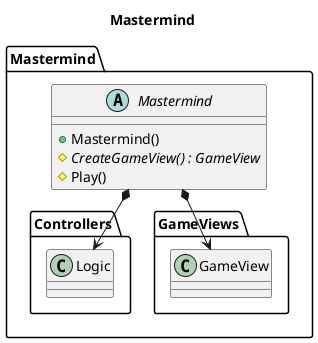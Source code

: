 @startuml Mastermind
title Mastermind
namespace Mastermind{
    abstract Mastermind{
        +Mastermind()
        #{abstract}CreateGameView() : GameView
        #Play()
    }
    Mastermind *--> Controllers.Logic
    Mastermind *--> GameViews.GameView
}
@enduml